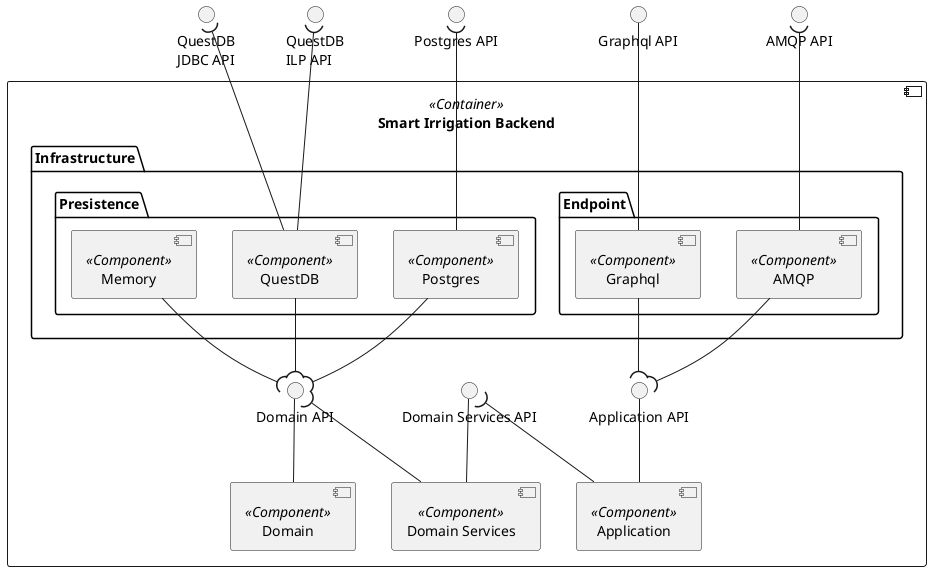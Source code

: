@startuml smart-irrigation-backend

interface "QuestDB\nJDBC API" as QUEST_API
interface "QuestDB\nILP API" as QUEST_ILP_API
interface "Postgres API" as POSTG_API

interface "Graphql API" as GRAPH_API
interface "AMQP API" as AMQP_API

component "Smart Irrigation Backend" <<Container>> {
    component "Application" as APP <<Component>>
    component "Domain" as DOM <<Component>>
    component "Domain Services" as DOM_SERV <<Component>>
    folder "Infrastructure" as INFRA {
        folder "Endpoint" as ENDPOINT {
            component "Graphql" as GRAPH <<Component>>
            component "AMQP" as AMQP <<Component>>
        }
        folder "Presistence" as PERSIST {
            component "Postgres" as POSTG <<Component>>
            component "QuestDB" as QUEST <<Component>>
            component "Memory" as MEM <<Component>>
        }
    }

    interface "Application API" as APP_API
    interface "Domain API" as DOM_API
    interface "Domain Services API" as DOM_SERV_API

    GRAPH_API -- GRAPH
    DOM_API -- DOM
    DOM_SERV_API -- DOM_SERV

    POSTG_API )-- POSTG
    QUEST_API )-- QUEST
    QUEST_ILP_API )-- QUEST
    AMQP_API )-- AMQP
    APP_API -- APP

    AMQP --( APP_API
    POSTG --( DOM_API
    MEM --( DOM_API
    QUEST --( DOM_API
    GRAPH --( APP_API
    DOM_SERV_API )-- APP
    DOM_API )-- DOM_SERV
}

@enduml
